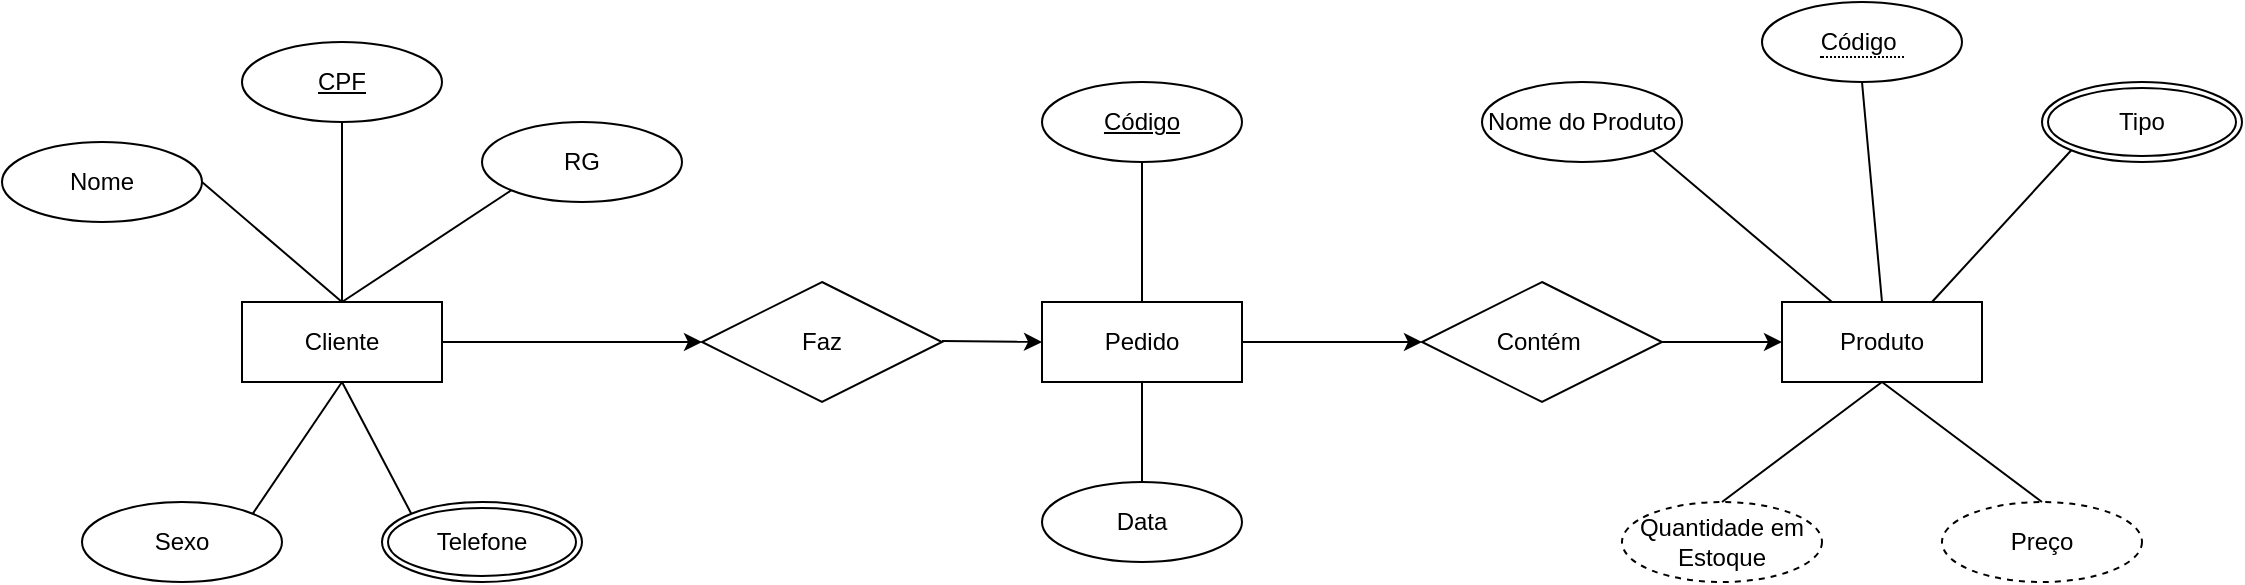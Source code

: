 <mxfile version="26.0.16">
  <diagram name="Página-1" id="cQlqVhHDO7LgV5RSX-Gt">
    <mxGraphModel dx="2219" dy="761" grid="1" gridSize="10" guides="1" tooltips="1" connect="1" arrows="1" fold="1" page="1" pageScale="1" pageWidth="827" pageHeight="1169" math="0" shadow="0">
      <root>
        <mxCell id="0" />
        <mxCell id="1" parent="0" />
        <mxCell id="OCvl-OFhKTZMFhQ3jeMa-1" value="Cliente" style="whiteSpace=wrap;html=1;align=center;" parent="1" vertex="1">
          <mxGeometry x="110" y="200" width="100" height="40" as="geometry" />
        </mxCell>
        <mxCell id="OCvl-OFhKTZMFhQ3jeMa-2" value="CPF" style="ellipse;whiteSpace=wrap;html=1;align=center;fontStyle=4;" parent="1" vertex="1">
          <mxGeometry x="110" y="70" width="100" height="40" as="geometry" />
        </mxCell>
        <mxCell id="09_cbjMbN_7rdEVcpp1n-1" value="Sexo" style="ellipse;whiteSpace=wrap;html=1;align=center;" parent="1" vertex="1">
          <mxGeometry x="30" y="300" width="100" height="40" as="geometry" />
        </mxCell>
        <mxCell id="09_cbjMbN_7rdEVcpp1n-2" value="RG" style="ellipse;whiteSpace=wrap;html=1;align=center;" parent="1" vertex="1">
          <mxGeometry x="230" y="110" width="100" height="40" as="geometry" />
        </mxCell>
        <mxCell id="09_cbjMbN_7rdEVcpp1n-3" value="Telefone" style="ellipse;shape=doubleEllipse;margin=3;whiteSpace=wrap;html=1;align=center;" parent="1" vertex="1">
          <mxGeometry x="180" y="300" width="100" height="40" as="geometry" />
        </mxCell>
        <mxCell id="09_cbjMbN_7rdEVcpp1n-4" value="Nome" style="ellipse;whiteSpace=wrap;html=1;align=center;" parent="1" vertex="1">
          <mxGeometry x="-10" y="120" width="100" height="40" as="geometry" />
        </mxCell>
        <mxCell id="09_cbjMbN_7rdEVcpp1n-5" value="Faz" style="shape=rhombus;perimeter=rhombusPerimeter;whiteSpace=wrap;html=1;align=center;" parent="1" vertex="1">
          <mxGeometry x="340" y="190" width="120" height="60" as="geometry" />
        </mxCell>
        <mxCell id="09_cbjMbN_7rdEVcpp1n-6" value="" style="endArrow=none;html=1;rounded=0;exitX=1;exitY=0;exitDx=0;exitDy=0;entryX=0.5;entryY=1;entryDx=0;entryDy=0;" parent="1" source="09_cbjMbN_7rdEVcpp1n-1" target="OCvl-OFhKTZMFhQ3jeMa-1" edge="1">
          <mxGeometry relative="1" as="geometry">
            <mxPoint x="110" y="290" as="sourcePoint" />
            <mxPoint x="270" y="290" as="targetPoint" />
          </mxGeometry>
        </mxCell>
        <mxCell id="09_cbjMbN_7rdEVcpp1n-7" value="" style="endArrow=none;html=1;rounded=0;entryX=0;entryY=0;entryDx=0;entryDy=0;exitX=0.5;exitY=1;exitDx=0;exitDy=0;" parent="1" source="OCvl-OFhKTZMFhQ3jeMa-1" target="09_cbjMbN_7rdEVcpp1n-3" edge="1">
          <mxGeometry relative="1" as="geometry">
            <mxPoint x="110" y="290" as="sourcePoint" />
            <mxPoint x="270" y="290" as="targetPoint" />
            <Array as="points" />
          </mxGeometry>
        </mxCell>
        <mxCell id="09_cbjMbN_7rdEVcpp1n-8" value="" style="endArrow=none;html=1;rounded=0;exitX=0.5;exitY=0;exitDx=0;exitDy=0;entryX=0;entryY=1;entryDx=0;entryDy=0;" parent="1" source="OCvl-OFhKTZMFhQ3jeMa-1" target="09_cbjMbN_7rdEVcpp1n-2" edge="1">
          <mxGeometry relative="1" as="geometry">
            <mxPoint x="110" y="290" as="sourcePoint" />
            <mxPoint x="270" y="290" as="targetPoint" />
          </mxGeometry>
        </mxCell>
        <mxCell id="09_cbjMbN_7rdEVcpp1n-9" value="" style="endArrow=none;html=1;rounded=0;exitX=1;exitY=0.5;exitDx=0;exitDy=0;" parent="1" source="09_cbjMbN_7rdEVcpp1n-4" edge="1">
          <mxGeometry relative="1" as="geometry">
            <mxPoint x="110" y="290" as="sourcePoint" />
            <mxPoint x="160" y="200" as="targetPoint" />
          </mxGeometry>
        </mxCell>
        <mxCell id="09_cbjMbN_7rdEVcpp1n-10" value="" style="endArrow=none;html=1;rounded=0;entryX=0.5;entryY=1;entryDx=0;entryDy=0;" parent="1" target="OCvl-OFhKTZMFhQ3jeMa-2" edge="1">
          <mxGeometry relative="1" as="geometry">
            <mxPoint x="160" y="200" as="sourcePoint" />
            <mxPoint x="280" y="120" as="targetPoint" />
          </mxGeometry>
        </mxCell>
        <mxCell id="ieP94ue1cypEnjczt-Nw-2" value="Produto" style="whiteSpace=wrap;html=1;align=center;" vertex="1" parent="1">
          <mxGeometry x="880" y="200" width="100" height="40" as="geometry" />
        </mxCell>
        <mxCell id="ieP94ue1cypEnjczt-Nw-3" value="&lt;span style=&quot;border-bottom: 1px dotted&quot;&gt;Código&amp;nbsp;&lt;/span&gt;" style="ellipse;whiteSpace=wrap;html=1;align=center;" vertex="1" parent="1">
          <mxGeometry x="870" y="50" width="100" height="40" as="geometry" />
        </mxCell>
        <mxCell id="ieP94ue1cypEnjczt-Nw-4" value="Preço" style="ellipse;whiteSpace=wrap;html=1;align=center;dashed=1;" vertex="1" parent="1">
          <mxGeometry x="960" y="300" width="100" height="40" as="geometry" />
        </mxCell>
        <mxCell id="ieP94ue1cypEnjczt-Nw-5" value="Tipo" style="ellipse;shape=doubleEllipse;margin=3;whiteSpace=wrap;html=1;align=center;" vertex="1" parent="1">
          <mxGeometry x="1010" y="90" width="100" height="40" as="geometry" />
        </mxCell>
        <mxCell id="ieP94ue1cypEnjczt-Nw-6" value="Nome do Produto" style="ellipse;whiteSpace=wrap;html=1;align=center;" vertex="1" parent="1">
          <mxGeometry x="730" y="90" width="100" height="40" as="geometry" />
        </mxCell>
        <mxCell id="ieP94ue1cypEnjczt-Nw-7" value="Quantidade em Estoque" style="ellipse;whiteSpace=wrap;html=1;align=center;dashed=1;" vertex="1" parent="1">
          <mxGeometry x="800" y="300" width="100" height="40" as="geometry" />
        </mxCell>
        <mxCell id="ieP94ue1cypEnjczt-Nw-8" value="" style="endArrow=none;html=1;rounded=0;entryX=0.5;entryY=1;entryDx=0;entryDy=0;exitX=0.5;exitY=0;exitDx=0;exitDy=0;" edge="1" parent="1" source="ieP94ue1cypEnjczt-Nw-7" target="ieP94ue1cypEnjczt-Nw-2">
          <mxGeometry relative="1" as="geometry">
            <mxPoint x="530" y="390" as="sourcePoint" />
            <mxPoint x="690" y="390" as="targetPoint" />
          </mxGeometry>
        </mxCell>
        <mxCell id="ieP94ue1cypEnjczt-Nw-9" value="" style="endArrow=none;html=1;rounded=0;entryX=0.5;entryY=0;entryDx=0;entryDy=0;exitX=0.5;exitY=1;exitDx=0;exitDy=0;" edge="1" parent="1" source="ieP94ue1cypEnjczt-Nw-2" target="ieP94ue1cypEnjczt-Nw-4">
          <mxGeometry relative="1" as="geometry">
            <mxPoint x="530" y="390" as="sourcePoint" />
            <mxPoint x="690" y="390" as="targetPoint" />
          </mxGeometry>
        </mxCell>
        <mxCell id="ieP94ue1cypEnjczt-Nw-10" value="" style="endArrow=none;html=1;rounded=0;exitX=1;exitY=1;exitDx=0;exitDy=0;entryX=0.25;entryY=0;entryDx=0;entryDy=0;" edge="1" parent="1" source="ieP94ue1cypEnjczt-Nw-6" target="ieP94ue1cypEnjczt-Nw-2">
          <mxGeometry relative="1" as="geometry">
            <mxPoint x="530" y="390" as="sourcePoint" />
            <mxPoint x="690" y="390" as="targetPoint" />
          </mxGeometry>
        </mxCell>
        <mxCell id="ieP94ue1cypEnjczt-Nw-11" value="" style="endArrow=none;html=1;rounded=0;exitX=0.5;exitY=1;exitDx=0;exitDy=0;entryX=0.5;entryY=0;entryDx=0;entryDy=0;" edge="1" parent="1" source="ieP94ue1cypEnjczt-Nw-3" target="ieP94ue1cypEnjczt-Nw-2">
          <mxGeometry relative="1" as="geometry">
            <mxPoint x="530" y="390" as="sourcePoint" />
            <mxPoint x="690" y="390" as="targetPoint" />
          </mxGeometry>
        </mxCell>
        <mxCell id="ieP94ue1cypEnjczt-Nw-12" value="" style="endArrow=none;html=1;rounded=0;exitX=0;exitY=1;exitDx=0;exitDy=0;entryX=0.75;entryY=0;entryDx=0;entryDy=0;" edge="1" parent="1" source="ieP94ue1cypEnjczt-Nw-5" target="ieP94ue1cypEnjczt-Nw-2">
          <mxGeometry relative="1" as="geometry">
            <mxPoint x="530" y="390" as="sourcePoint" />
            <mxPoint x="690" y="390" as="targetPoint" />
          </mxGeometry>
        </mxCell>
        <mxCell id="ieP94ue1cypEnjczt-Nw-13" value="" style="endArrow=classic;html=1;rounded=0;exitX=1;exitY=0.5;exitDx=0;exitDy=0;entryX=0;entryY=0.5;entryDx=0;entryDy=0;" edge="1" parent="1" source="OCvl-OFhKTZMFhQ3jeMa-1" target="09_cbjMbN_7rdEVcpp1n-5">
          <mxGeometry width="50" height="50" relative="1" as="geometry">
            <mxPoint x="300" y="420" as="sourcePoint" />
            <mxPoint x="350" y="370" as="targetPoint" />
          </mxGeometry>
        </mxCell>
        <mxCell id="ieP94ue1cypEnjczt-Nw-14" value="" style="endArrow=classic;html=1;rounded=0;exitX=1;exitY=0.5;exitDx=0;exitDy=0;entryX=0;entryY=0.5;entryDx=0;entryDy=0;" edge="1" parent="1" target="ieP94ue1cypEnjczt-Nw-15">
          <mxGeometry width="50" height="50" relative="1" as="geometry">
            <mxPoint x="460" y="219.5" as="sourcePoint" />
            <mxPoint x="560" y="220" as="targetPoint" />
          </mxGeometry>
        </mxCell>
        <mxCell id="ieP94ue1cypEnjczt-Nw-15" value="Pedido" style="whiteSpace=wrap;html=1;align=center;" vertex="1" parent="1">
          <mxGeometry x="510" y="200" width="100" height="40" as="geometry" />
        </mxCell>
        <mxCell id="ieP94ue1cypEnjczt-Nw-17" value="Código" style="ellipse;whiteSpace=wrap;html=1;align=center;fontStyle=4;" vertex="1" parent="1">
          <mxGeometry x="510" y="90" width="100" height="40" as="geometry" />
        </mxCell>
        <mxCell id="ieP94ue1cypEnjczt-Nw-18" value="" style="endArrow=none;html=1;rounded=0;entryX=0.5;entryY=0;entryDx=0;entryDy=0;exitX=0.5;exitY=1;exitDx=0;exitDy=0;" edge="1" parent="1" source="ieP94ue1cypEnjczt-Nw-17" target="ieP94ue1cypEnjczt-Nw-15">
          <mxGeometry relative="1" as="geometry">
            <mxPoint x="330" y="390" as="sourcePoint" />
            <mxPoint x="490" y="390" as="targetPoint" />
          </mxGeometry>
        </mxCell>
        <mxCell id="ieP94ue1cypEnjczt-Nw-19" value="Data" style="ellipse;whiteSpace=wrap;html=1;align=center;" vertex="1" parent="1">
          <mxGeometry x="510" y="290" width="100" height="40" as="geometry" />
        </mxCell>
        <mxCell id="ieP94ue1cypEnjczt-Nw-20" value="" style="endArrow=none;html=1;rounded=0;entryX=0.5;entryY=0;entryDx=0;entryDy=0;exitX=0.5;exitY=1;exitDx=0;exitDy=0;" edge="1" parent="1" source="ieP94ue1cypEnjczt-Nw-15" target="ieP94ue1cypEnjczt-Nw-19">
          <mxGeometry relative="1" as="geometry">
            <mxPoint x="330" y="390" as="sourcePoint" />
            <mxPoint x="490" y="390" as="targetPoint" />
          </mxGeometry>
        </mxCell>
        <mxCell id="ieP94ue1cypEnjczt-Nw-21" value="Contém&amp;nbsp;" style="shape=rhombus;perimeter=rhombusPerimeter;whiteSpace=wrap;html=1;align=center;" vertex="1" parent="1">
          <mxGeometry x="700" y="190" width="120" height="60" as="geometry" />
        </mxCell>
        <mxCell id="ieP94ue1cypEnjczt-Nw-22" value="" style="endArrow=classic;html=1;rounded=0;entryX=0;entryY=0.5;entryDx=0;entryDy=0;exitX=1;exitY=0.5;exitDx=0;exitDy=0;" edge="1" parent="1" source="ieP94ue1cypEnjczt-Nw-15" target="ieP94ue1cypEnjczt-Nw-21">
          <mxGeometry width="50" height="50" relative="1" as="geometry">
            <mxPoint x="380" y="420" as="sourcePoint" />
            <mxPoint x="430" y="370" as="targetPoint" />
          </mxGeometry>
        </mxCell>
        <mxCell id="ieP94ue1cypEnjczt-Nw-23" value="" style="endArrow=classic;html=1;rounded=0;entryX=0;entryY=0.5;entryDx=0;entryDy=0;exitX=1;exitY=0.5;exitDx=0;exitDy=0;" edge="1" parent="1" source="ieP94ue1cypEnjczt-Nw-21" target="ieP94ue1cypEnjczt-Nw-2">
          <mxGeometry width="50" height="50" relative="1" as="geometry">
            <mxPoint x="380" y="420" as="sourcePoint" />
            <mxPoint x="430" y="370" as="targetPoint" />
          </mxGeometry>
        </mxCell>
      </root>
    </mxGraphModel>
  </diagram>
</mxfile>
